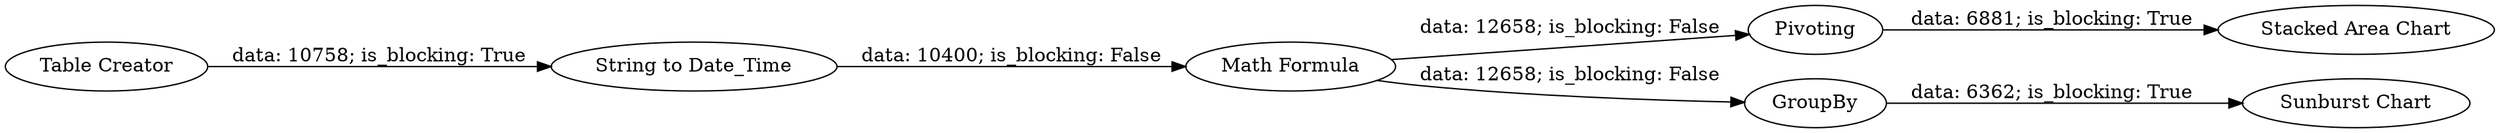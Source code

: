 digraph {
	"7827269498227069803_11" [label="Math Formula"]
	"7827269498227069803_4" [label="Stacked Area Chart"]
	"7827269498227069803_1" [label="Sunburst Chart"]
	"7827269498227069803_13" [label="String to Date_Time"]
	"7827269498227069803_5" [label="Table Creator"]
	"7827269498227069803_10" [label=Pivoting]
	"7827269498227069803_8" [label=GroupBy]
	"7827269498227069803_8" -> "7827269498227069803_1" [label="data: 6362; is_blocking: True"]
	"7827269498227069803_10" -> "7827269498227069803_4" [label="data: 6881; is_blocking: True"]
	"7827269498227069803_11" -> "7827269498227069803_8" [label="data: 12658; is_blocking: False"]
	"7827269498227069803_11" -> "7827269498227069803_10" [label="data: 12658; is_blocking: False"]
	"7827269498227069803_13" -> "7827269498227069803_11" [label="data: 10400; is_blocking: False"]
	"7827269498227069803_5" -> "7827269498227069803_13" [label="data: 10758; is_blocking: True"]
	rankdir=LR
}

